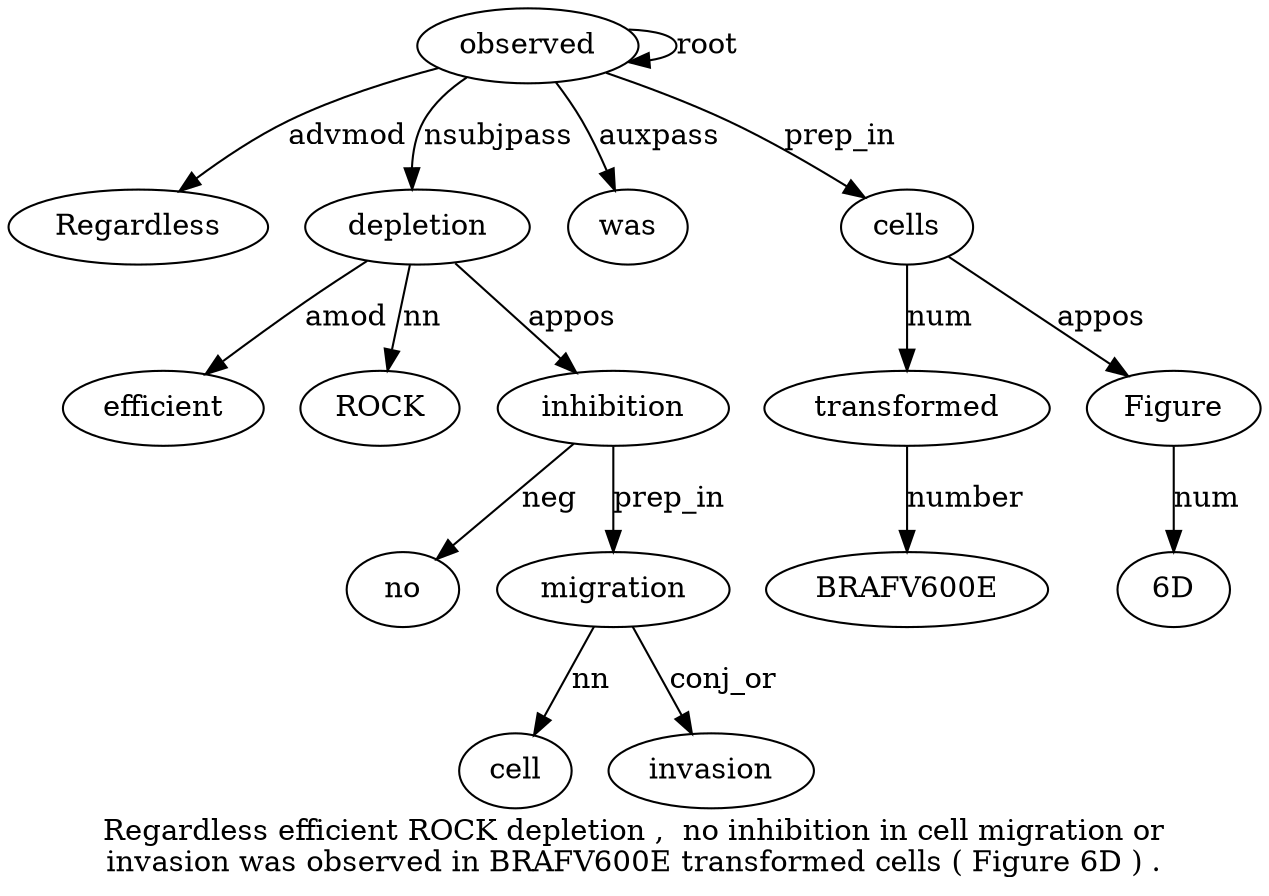 digraph "Regardless efficient ROCK depletion ,  no inhibition in cell migration or invasion was observed in BRAFV600E transformed cells ( Figure 6D ) ." {
label="Regardless efficient ROCK depletion ,  no inhibition in cell migration or
invasion was observed in BRAFV600E transformed cells ( Figure 6D ) .";
observed14 [style=filled, fillcolor=white, label=observed];
Regardless1 [style=filled, fillcolor=white, label=Regardless];
observed14 -> Regardless1  [label=advmod];
depletion4 [style=filled, fillcolor=white, label=depletion];
efficient2 [style=filled, fillcolor=white, label=efficient];
depletion4 -> efficient2  [label=amod];
ROCK3 [style=filled, fillcolor=white, label=ROCK];
depletion4 -> ROCK3  [label=nn];
observed14 -> depletion4  [label=nsubjpass];
inhibition7 [style=filled, fillcolor=white, label=inhibition];
no6 [style=filled, fillcolor=white, label=no];
inhibition7 -> no6  [label=neg];
depletion4 -> inhibition7  [label=appos];
migration10 [style=filled, fillcolor=white, label=migration];
cell9 [style=filled, fillcolor=white, label=cell];
migration10 -> cell9  [label=nn];
inhibition7 -> migration10  [label=prep_in];
invasion12 [style=filled, fillcolor=white, label=invasion];
migration10 -> invasion12  [label=conj_or];
was13 [style=filled, fillcolor=white, label=was];
observed14 -> was13  [label=auxpass];
observed14 -> observed14  [label=root];
transformed17 [style=filled, fillcolor=white, label=transformed];
BRAFV600E1 [style=filled, fillcolor=white, label=BRAFV600E];
transformed17 -> BRAFV600E1  [label=number];
cells18 [style=filled, fillcolor=white, label=cells];
cells18 -> transformed17  [label=num];
observed14 -> cells18  [label=prep_in];
Figure20 [style=filled, fillcolor=white, label=Figure];
cells18 -> Figure20  [label=appos];
"6D21" [style=filled, fillcolor=white, label="6D"];
Figure20 -> "6D21"  [label=num];
}
